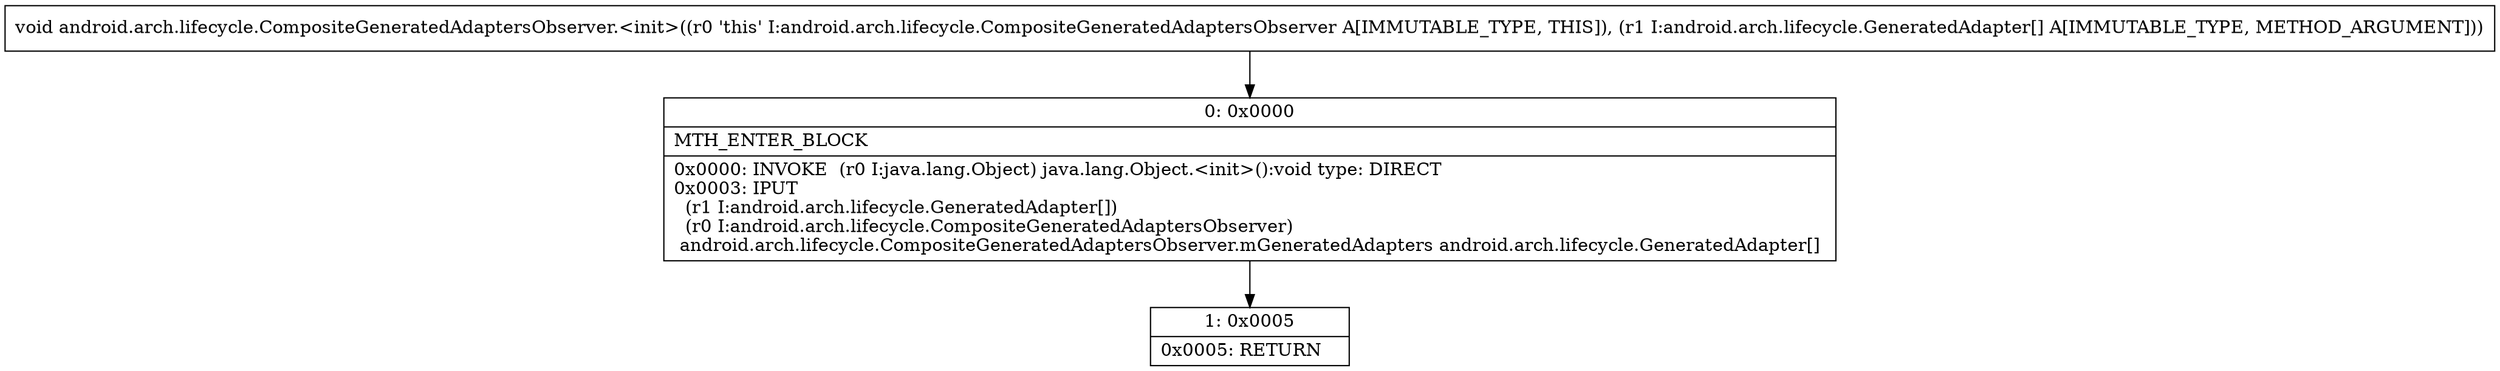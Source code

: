digraph "CFG forandroid.arch.lifecycle.CompositeGeneratedAdaptersObserver.\<init\>([Landroid\/arch\/lifecycle\/GeneratedAdapter;)V" {
Node_0 [shape=record,label="{0\:\ 0x0000|MTH_ENTER_BLOCK\l|0x0000: INVOKE  (r0 I:java.lang.Object) java.lang.Object.\<init\>():void type: DIRECT \l0x0003: IPUT  \l  (r1 I:android.arch.lifecycle.GeneratedAdapter[])\l  (r0 I:android.arch.lifecycle.CompositeGeneratedAdaptersObserver)\l android.arch.lifecycle.CompositeGeneratedAdaptersObserver.mGeneratedAdapters android.arch.lifecycle.GeneratedAdapter[] \l}"];
Node_1 [shape=record,label="{1\:\ 0x0005|0x0005: RETURN   \l}"];
MethodNode[shape=record,label="{void android.arch.lifecycle.CompositeGeneratedAdaptersObserver.\<init\>((r0 'this' I:android.arch.lifecycle.CompositeGeneratedAdaptersObserver A[IMMUTABLE_TYPE, THIS]), (r1 I:android.arch.lifecycle.GeneratedAdapter[] A[IMMUTABLE_TYPE, METHOD_ARGUMENT])) }"];
MethodNode -> Node_0;
Node_0 -> Node_1;
}

